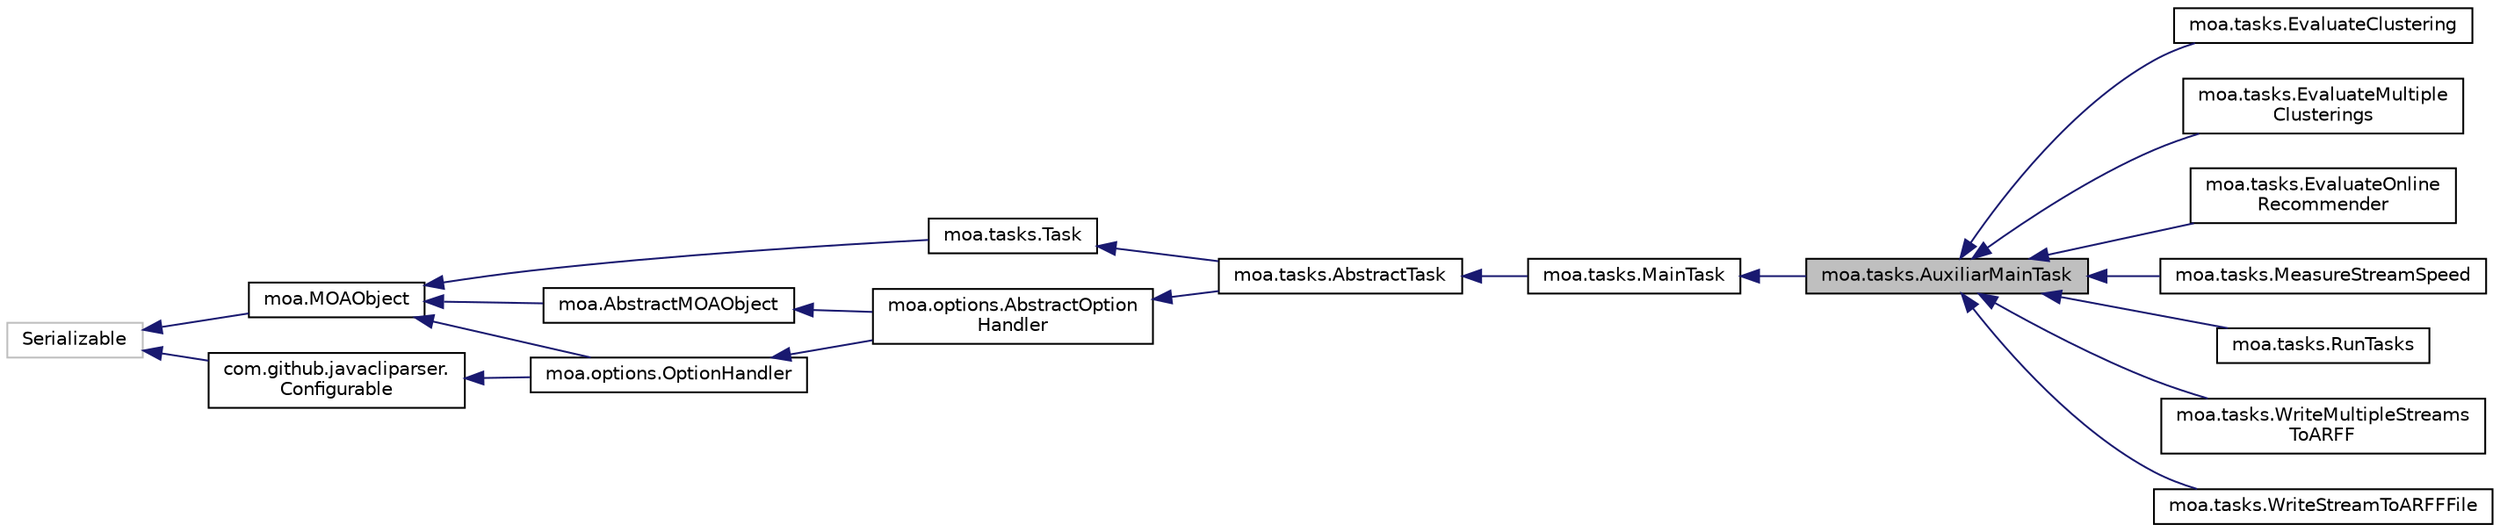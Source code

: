 digraph "moa.tasks.AuxiliarMainTask"
{
 // LATEX_PDF_SIZE
  edge [fontname="Helvetica",fontsize="10",labelfontname="Helvetica",labelfontsize="10"];
  node [fontname="Helvetica",fontsize="10",shape=record];
  rankdir="LR";
  Node1 [label="moa.tasks.AuxiliarMainTask",height=0.2,width=0.4,color="black", fillcolor="grey75", style="filled", fontcolor="black",tooltip=" "];
  Node2 -> Node1 [dir="back",color="midnightblue",fontsize="10",style="solid"];
  Node2 [label="moa.tasks.MainTask",height=0.2,width=0.4,color="black", fillcolor="white", style="filled",URL="$classmoa_1_1tasks_1_1_main_task.html",tooltip=" "];
  Node3 -> Node2 [dir="back",color="midnightblue",fontsize="10",style="solid"];
  Node3 [label="moa.tasks.AbstractTask",height=0.2,width=0.4,color="black", fillcolor="white", style="filled",URL="$classmoa_1_1tasks_1_1_abstract_task.html",tooltip=" "];
  Node4 -> Node3 [dir="back",color="midnightblue",fontsize="10",style="solid"];
  Node4 [label="moa.options.AbstractOption\lHandler",height=0.2,width=0.4,color="black", fillcolor="white", style="filled",URL="$classmoa_1_1options_1_1_abstract_option_handler.html",tooltip=" "];
  Node5 -> Node4 [dir="back",color="midnightblue",fontsize="10",style="solid"];
  Node5 [label="moa.AbstractMOAObject",height=0.2,width=0.4,color="black", fillcolor="white", style="filled",URL="$classmoa_1_1_abstract_m_o_a_object.html",tooltip=" "];
  Node6 -> Node5 [dir="back",color="midnightblue",fontsize="10",style="solid"];
  Node6 [label="moa.MOAObject",height=0.2,width=0.4,color="black", fillcolor="white", style="filled",URL="$interfacemoa_1_1_m_o_a_object.html",tooltip=" "];
  Node7 -> Node6 [dir="back",color="midnightblue",fontsize="10",style="solid"];
  Node7 [label="Serializable",height=0.2,width=0.4,color="grey75", fillcolor="white", style="filled",tooltip=" "];
  Node8 -> Node4 [dir="back",color="midnightblue",fontsize="10",style="solid"];
  Node8 [label="moa.options.OptionHandler",height=0.2,width=0.4,color="black", fillcolor="white", style="filled",URL="$interfacemoa_1_1options_1_1_option_handler.html",tooltip=" "];
  Node6 -> Node8 [dir="back",color="midnightblue",fontsize="10",style="solid"];
  Node9 -> Node8 [dir="back",color="midnightblue",fontsize="10",style="solid"];
  Node9 [label="com.github.javacliparser.\lConfigurable",height=0.2,width=0.4,color="black", fillcolor="white", style="filled",URL="$interfacecom_1_1github_1_1javacliparser_1_1_configurable.html",tooltip=" "];
  Node7 -> Node9 [dir="back",color="midnightblue",fontsize="10",style="solid"];
  Node10 -> Node3 [dir="back",color="midnightblue",fontsize="10",style="solid"];
  Node10 [label="moa.tasks.Task",height=0.2,width=0.4,color="black", fillcolor="white", style="filled",URL="$interfacemoa_1_1tasks_1_1_task.html",tooltip=" "];
  Node6 -> Node10 [dir="back",color="midnightblue",fontsize="10",style="solid"];
  Node1 -> Node11 [dir="back",color="midnightblue",fontsize="10",style="solid"];
  Node11 [label="moa.tasks.EvaluateClustering",height=0.2,width=0.4,color="black", fillcolor="white", style="filled",URL="$classmoa_1_1tasks_1_1_evaluate_clustering.html",tooltip=" "];
  Node1 -> Node12 [dir="back",color="midnightblue",fontsize="10",style="solid"];
  Node12 [label="moa.tasks.EvaluateMultiple\lClusterings",height=0.2,width=0.4,color="black", fillcolor="white", style="filled",URL="$classmoa_1_1tasks_1_1_evaluate_multiple_clusterings.html",tooltip=" "];
  Node1 -> Node13 [dir="back",color="midnightblue",fontsize="10",style="solid"];
  Node13 [label="moa.tasks.EvaluateOnline\lRecommender",height=0.2,width=0.4,color="black", fillcolor="white", style="filled",URL="$classmoa_1_1tasks_1_1_evaluate_online_recommender.html",tooltip=" "];
  Node1 -> Node14 [dir="back",color="midnightblue",fontsize="10",style="solid"];
  Node14 [label="moa.tasks.MeasureStreamSpeed",height=0.2,width=0.4,color="black", fillcolor="white", style="filled",URL="$classmoa_1_1tasks_1_1_measure_stream_speed.html",tooltip=" "];
  Node1 -> Node15 [dir="back",color="midnightblue",fontsize="10",style="solid"];
  Node15 [label="moa.tasks.RunTasks",height=0.2,width=0.4,color="black", fillcolor="white", style="filled",URL="$classmoa_1_1tasks_1_1_run_tasks.html",tooltip=" "];
  Node1 -> Node16 [dir="back",color="midnightblue",fontsize="10",style="solid"];
  Node16 [label="moa.tasks.WriteMultipleStreams\lToARFF",height=0.2,width=0.4,color="black", fillcolor="white", style="filled",URL="$classmoa_1_1tasks_1_1_write_multiple_streams_to_a_r_f_f.html",tooltip=" "];
  Node1 -> Node17 [dir="back",color="midnightblue",fontsize="10",style="solid"];
  Node17 [label="moa.tasks.WriteStreamToARFFFile",height=0.2,width=0.4,color="black", fillcolor="white", style="filled",URL="$classmoa_1_1tasks_1_1_write_stream_to_a_r_f_f_file.html",tooltip=" "];
}
